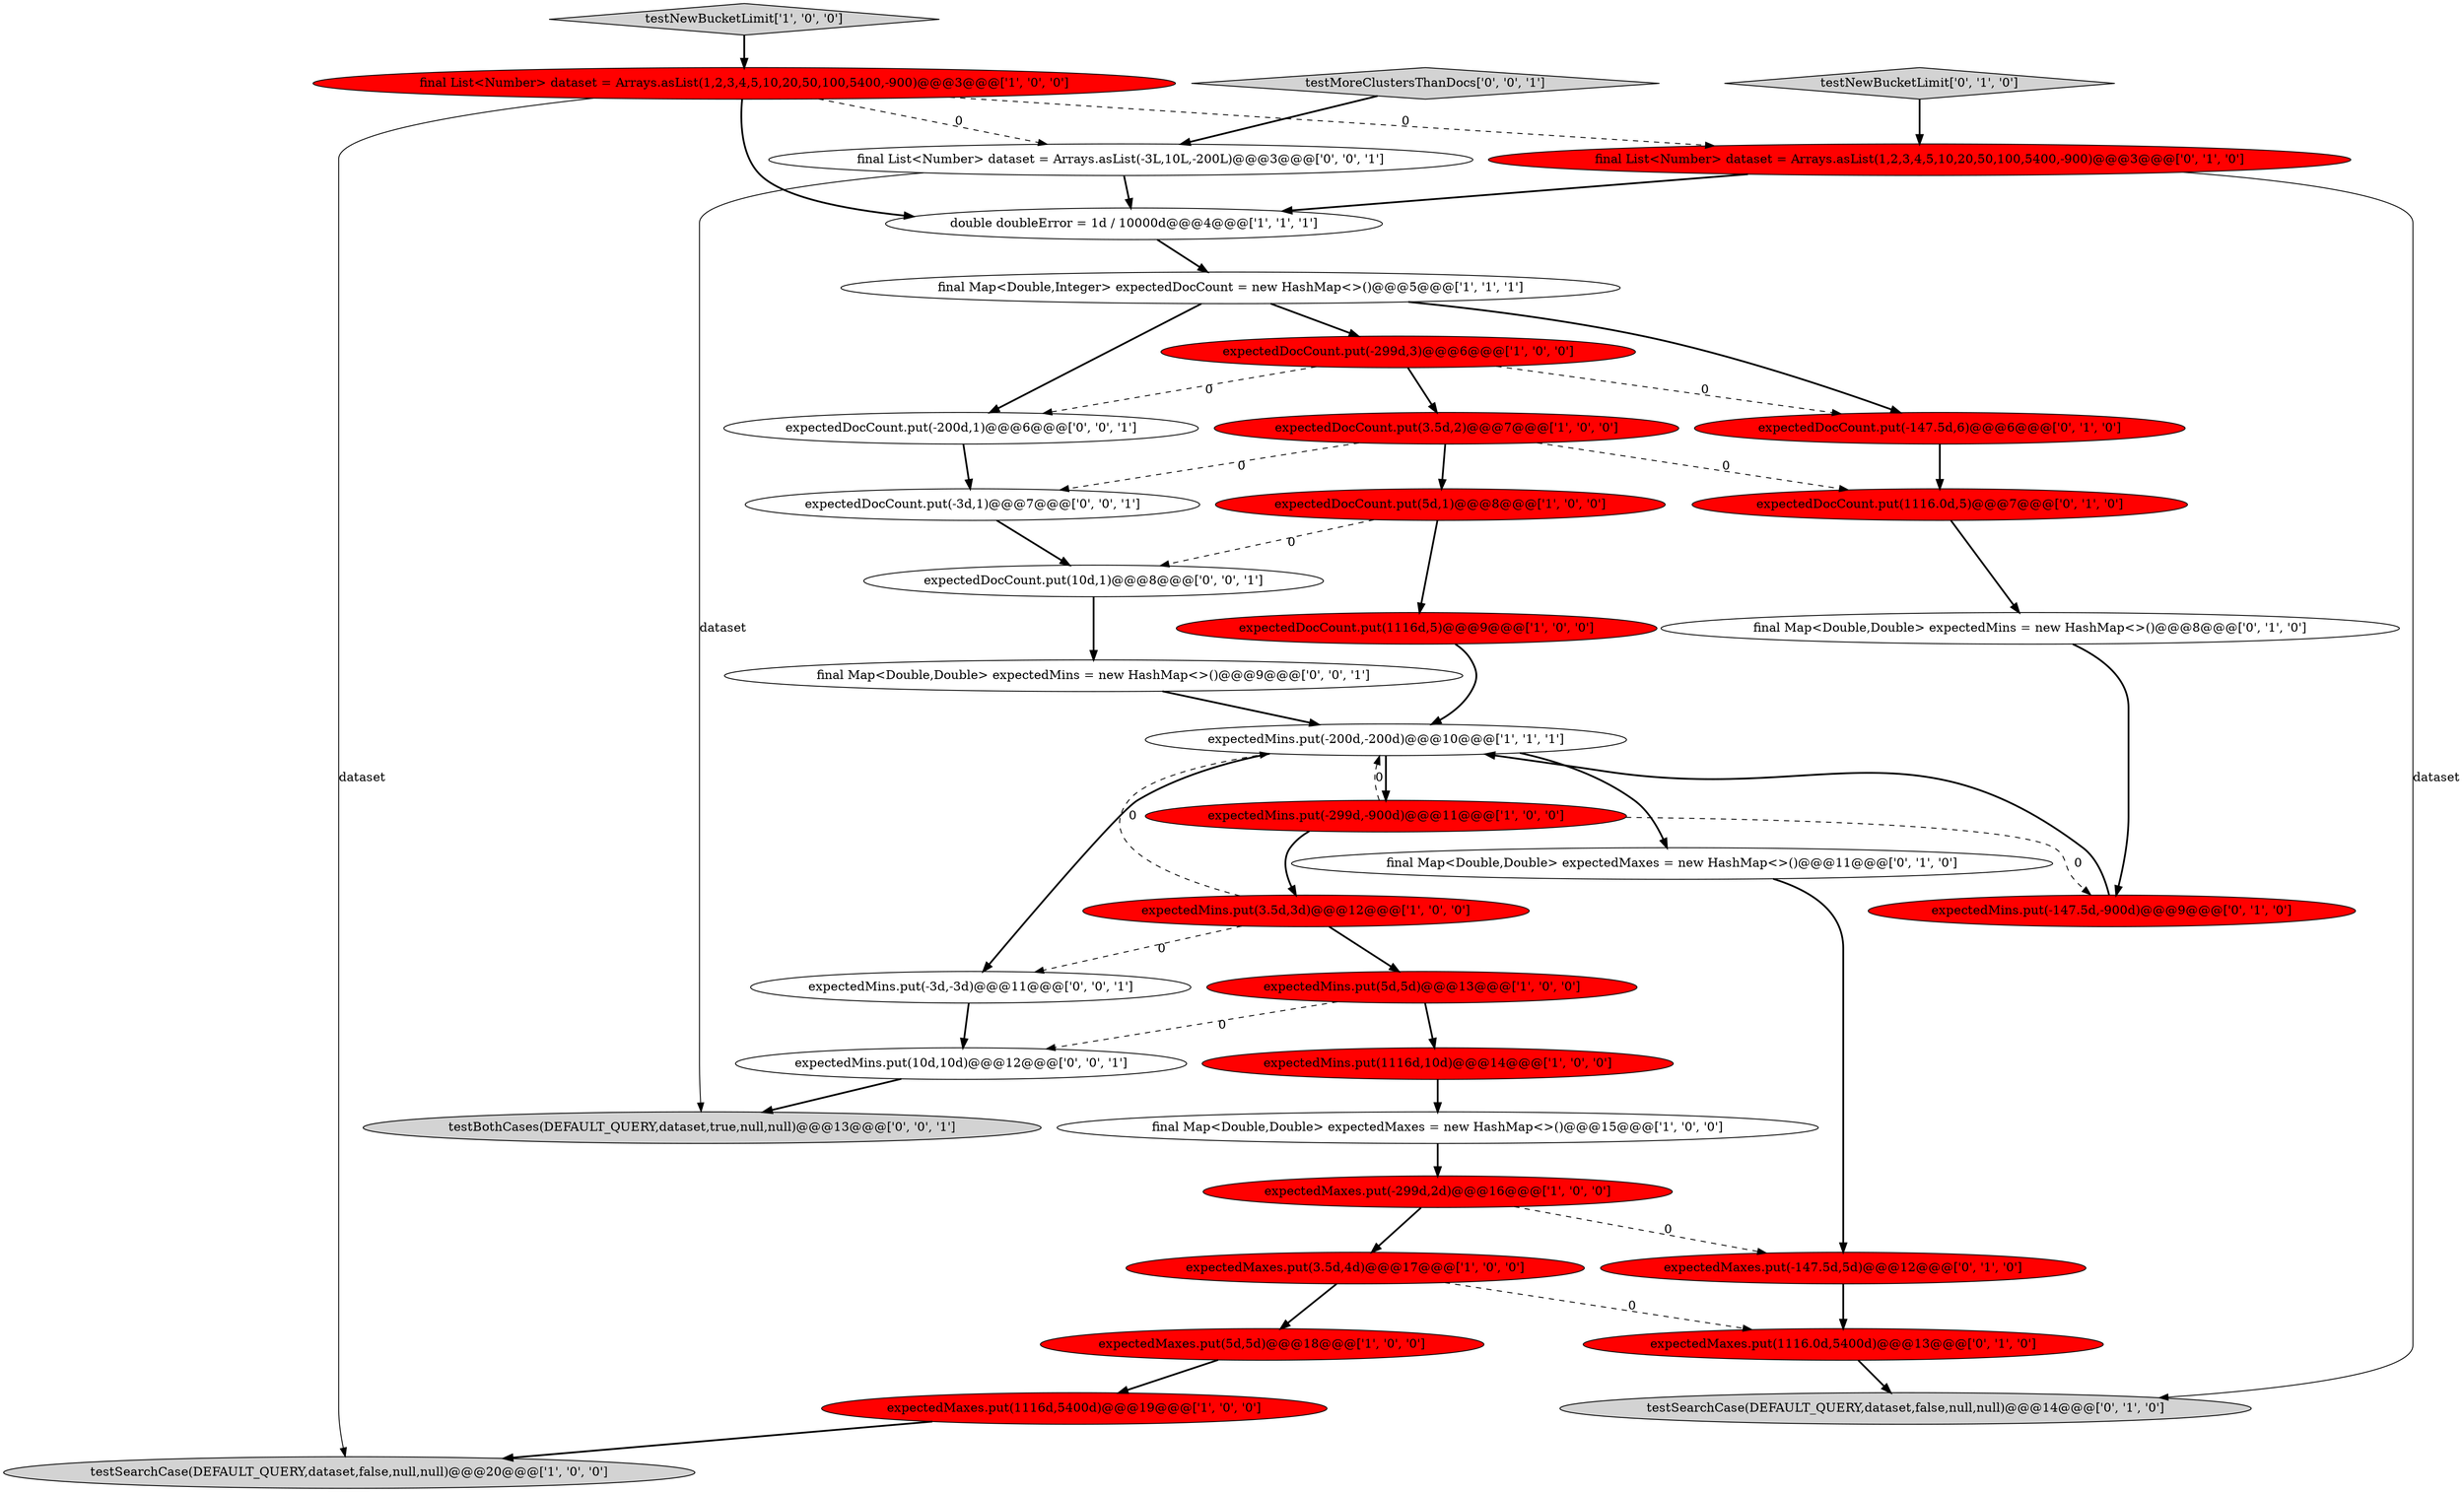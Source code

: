 digraph {
3 [style = filled, label = "final List<Number> dataset = Arrays.asList(1,2,3,4,5,10,20,50,100,5400,-900)@@@3@@@['1', '0', '0']", fillcolor = red, shape = ellipse image = "AAA1AAABBB1BBB"];
6 [style = filled, label = "testSearchCase(DEFAULT_QUERY,dataset,false,null,null)@@@20@@@['1', '0', '0']", fillcolor = lightgray, shape = ellipse image = "AAA0AAABBB1BBB"];
4 [style = filled, label = "expectedMins.put(-299d,-900d)@@@11@@@['1', '0', '0']", fillcolor = red, shape = ellipse image = "AAA1AAABBB1BBB"];
17 [style = filled, label = "expectedMaxes.put(1116d,5400d)@@@19@@@['1', '0', '0']", fillcolor = red, shape = ellipse image = "AAA1AAABBB1BBB"];
1 [style = filled, label = "expectedMaxes.put(-299d,2d)@@@16@@@['1', '0', '0']", fillcolor = red, shape = ellipse image = "AAA1AAABBB1BBB"];
22 [style = filled, label = "expectedMins.put(-147.5d,-900d)@@@9@@@['0', '1', '0']", fillcolor = red, shape = ellipse image = "AAA1AAABBB2BBB"];
26 [style = filled, label = "expectedMaxes.put(1116.0d,5400d)@@@13@@@['0', '1', '0']", fillcolor = red, shape = ellipse image = "AAA1AAABBB2BBB"];
28 [style = filled, label = "final Map<Double,Double> expectedMaxes = new HashMap<>()@@@11@@@['0', '1', '0']", fillcolor = white, shape = ellipse image = "AAA0AAABBB2BBB"];
11 [style = filled, label = "expectedDocCount.put(3.5d,2)@@@7@@@['1', '0', '0']", fillcolor = red, shape = ellipse image = "AAA1AAABBB1BBB"];
21 [style = filled, label = "testNewBucketLimit['0', '1', '0']", fillcolor = lightgray, shape = diamond image = "AAA0AAABBB2BBB"];
29 [style = filled, label = "expectedDocCount.put(-200d,1)@@@6@@@['0', '0', '1']", fillcolor = white, shape = ellipse image = "AAA0AAABBB3BBB"];
24 [style = filled, label = "expectedDocCount.put(1116.0d,5)@@@7@@@['0', '1', '0']", fillcolor = red, shape = ellipse image = "AAA1AAABBB2BBB"];
9 [style = filled, label = "expectedDocCount.put(1116d,5)@@@9@@@['1', '0', '0']", fillcolor = red, shape = ellipse image = "AAA1AAABBB1BBB"];
16 [style = filled, label = "double doubleError = 1d / 10000d@@@4@@@['1', '1', '1']", fillcolor = white, shape = ellipse image = "AAA0AAABBB1BBB"];
20 [style = filled, label = "testSearchCase(DEFAULT_QUERY,dataset,false,null,null)@@@14@@@['0', '1', '0']", fillcolor = lightgray, shape = ellipse image = "AAA0AAABBB2BBB"];
2 [style = filled, label = "expectedMaxes.put(5d,5d)@@@18@@@['1', '0', '0']", fillcolor = red, shape = ellipse image = "AAA1AAABBB1BBB"];
37 [style = filled, label = "testBothCases(DEFAULT_QUERY,dataset,true,null,null)@@@13@@@['0', '0', '1']", fillcolor = lightgray, shape = ellipse image = "AAA0AAABBB3BBB"];
10 [style = filled, label = "expectedMaxes.put(3.5d,4d)@@@17@@@['1', '0', '0']", fillcolor = red, shape = ellipse image = "AAA1AAABBB1BBB"];
35 [style = filled, label = "expectedDocCount.put(10d,1)@@@8@@@['0', '0', '1']", fillcolor = white, shape = ellipse image = "AAA0AAABBB3BBB"];
12 [style = filled, label = "final Map<Double,Double> expectedMaxes = new HashMap<>()@@@15@@@['1', '0', '0']", fillcolor = white, shape = ellipse image = "AAA0AAABBB1BBB"];
0 [style = filled, label = "expectedMins.put(1116d,10d)@@@14@@@['1', '0', '0']", fillcolor = red, shape = ellipse image = "AAA1AAABBB1BBB"];
30 [style = filled, label = "expectedMins.put(-3d,-3d)@@@11@@@['0', '0', '1']", fillcolor = white, shape = ellipse image = "AAA0AAABBB3BBB"];
14 [style = filled, label = "expectedMins.put(3.5d,3d)@@@12@@@['1', '0', '0']", fillcolor = red, shape = ellipse image = "AAA1AAABBB1BBB"];
27 [style = filled, label = "final Map<Double,Double> expectedMins = new HashMap<>()@@@8@@@['0', '1', '0']", fillcolor = white, shape = ellipse image = "AAA0AAABBB2BBB"];
8 [style = filled, label = "testNewBucketLimit['1', '0', '0']", fillcolor = lightgray, shape = diamond image = "AAA0AAABBB1BBB"];
18 [style = filled, label = "expectedDocCount.put(-299d,3)@@@6@@@['1', '0', '0']", fillcolor = red, shape = ellipse image = "AAA1AAABBB1BBB"];
33 [style = filled, label = "final Map<Double,Double> expectedMins = new HashMap<>()@@@9@@@['0', '0', '1']", fillcolor = white, shape = ellipse image = "AAA0AAABBB3BBB"];
34 [style = filled, label = "testMoreClustersThanDocs['0', '0', '1']", fillcolor = lightgray, shape = diamond image = "AAA0AAABBB3BBB"];
25 [style = filled, label = "expectedDocCount.put(-147.5d,6)@@@6@@@['0', '1', '0']", fillcolor = red, shape = ellipse image = "AAA1AAABBB2BBB"];
15 [style = filled, label = "final Map<Double,Integer> expectedDocCount = new HashMap<>()@@@5@@@['1', '1', '1']", fillcolor = white, shape = ellipse image = "AAA0AAABBB1BBB"];
7 [style = filled, label = "expectedMins.put(5d,5d)@@@13@@@['1', '0', '0']", fillcolor = red, shape = ellipse image = "AAA1AAABBB1BBB"];
32 [style = filled, label = "final List<Number> dataset = Arrays.asList(-3L,10L,-200L)@@@3@@@['0', '0', '1']", fillcolor = white, shape = ellipse image = "AAA0AAABBB3BBB"];
23 [style = filled, label = "expectedMaxes.put(-147.5d,5d)@@@12@@@['0', '1', '0']", fillcolor = red, shape = ellipse image = "AAA1AAABBB2BBB"];
36 [style = filled, label = "expectedDocCount.put(-3d,1)@@@7@@@['0', '0', '1']", fillcolor = white, shape = ellipse image = "AAA0AAABBB3BBB"];
31 [style = filled, label = "expectedMins.put(10d,10d)@@@12@@@['0', '0', '1']", fillcolor = white, shape = ellipse image = "AAA0AAABBB3BBB"];
5 [style = filled, label = "expectedMins.put(-200d,-200d)@@@10@@@['1', '1', '1']", fillcolor = white, shape = ellipse image = "AAA0AAABBB1BBB"];
19 [style = filled, label = "final List<Number> dataset = Arrays.asList(1,2,3,4,5,10,20,50,100,5400,-900)@@@3@@@['0', '1', '0']", fillcolor = red, shape = ellipse image = "AAA1AAABBB2BBB"];
13 [style = filled, label = "expectedDocCount.put(5d,1)@@@8@@@['1', '0', '0']", fillcolor = red, shape = ellipse image = "AAA1AAABBB1BBB"];
2->17 [style = bold, label=""];
29->36 [style = bold, label=""];
16->15 [style = bold, label=""];
31->37 [style = bold, label=""];
4->14 [style = bold, label=""];
7->31 [style = dashed, label="0"];
21->19 [style = bold, label=""];
13->35 [style = dashed, label="0"];
17->6 [style = bold, label=""];
15->25 [style = bold, label=""];
0->12 [style = bold, label=""];
18->11 [style = bold, label=""];
8->3 [style = bold, label=""];
19->20 [style = solid, label="dataset"];
35->33 [style = bold, label=""];
23->26 [style = bold, label=""];
7->0 [style = bold, label=""];
4->22 [style = dashed, label="0"];
3->16 [style = bold, label=""];
32->16 [style = bold, label=""];
5->28 [style = bold, label=""];
33->5 [style = bold, label=""];
12->1 [style = bold, label=""];
27->22 [style = bold, label=""];
15->18 [style = bold, label=""];
22->5 [style = bold, label=""];
11->36 [style = dashed, label="0"];
3->6 [style = solid, label="dataset"];
14->5 [style = dashed, label="0"];
19->16 [style = bold, label=""];
14->7 [style = bold, label=""];
3->19 [style = dashed, label="0"];
18->25 [style = dashed, label="0"];
25->24 [style = bold, label=""];
10->26 [style = dashed, label="0"];
28->23 [style = bold, label=""];
30->31 [style = bold, label=""];
14->30 [style = dashed, label="0"];
5->4 [style = bold, label=""];
11->13 [style = bold, label=""];
11->24 [style = dashed, label="0"];
9->5 [style = bold, label=""];
32->37 [style = solid, label="dataset"];
4->5 [style = dashed, label="0"];
34->32 [style = bold, label=""];
10->2 [style = bold, label=""];
13->9 [style = bold, label=""];
5->30 [style = bold, label=""];
3->32 [style = dashed, label="0"];
36->35 [style = bold, label=""];
1->10 [style = bold, label=""];
1->23 [style = dashed, label="0"];
24->27 [style = bold, label=""];
15->29 [style = bold, label=""];
26->20 [style = bold, label=""];
18->29 [style = dashed, label="0"];
}
